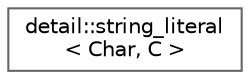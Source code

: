 digraph "类继承关系图"
{
 // LATEX_PDF_SIZE
  bgcolor="transparent";
  edge [fontname=Helvetica,fontsize=10,labelfontname=Helvetica,labelfontsize=10];
  node [fontname=Helvetica,fontsize=10,shape=box,height=0.2,width=0.4];
  rankdir="LR";
  Node0 [id="Node000000",label="detail::string_literal\l\< Char, C \>",height=0.2,width=0.4,color="grey40", fillcolor="white", style="filled",URL="$structdetail_1_1string__literal.html",tooltip=" "];
}
